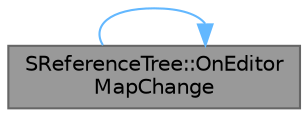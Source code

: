 digraph "SReferenceTree::OnEditorMapChange"
{
 // INTERACTIVE_SVG=YES
 // LATEX_PDF_SIZE
  bgcolor="transparent";
  edge [fontname=Helvetica,fontsize=10,labelfontname=Helvetica,labelfontsize=10];
  node [fontname=Helvetica,fontsize=10,shape=box,height=0.2,width=0.4];
  rankdir="LR";
  Node1 [id="Node000001",label="SReferenceTree::OnEditor\lMapChange",height=0.2,width=0.4,color="gray40", fillcolor="grey60", style="filled", fontcolor="black",tooltip="Callback when the editor's map changes."];
  Node1 -> Node1 [id="edge1_Node000001_Node000001",color="steelblue1",style="solid",tooltip=" "];
}
